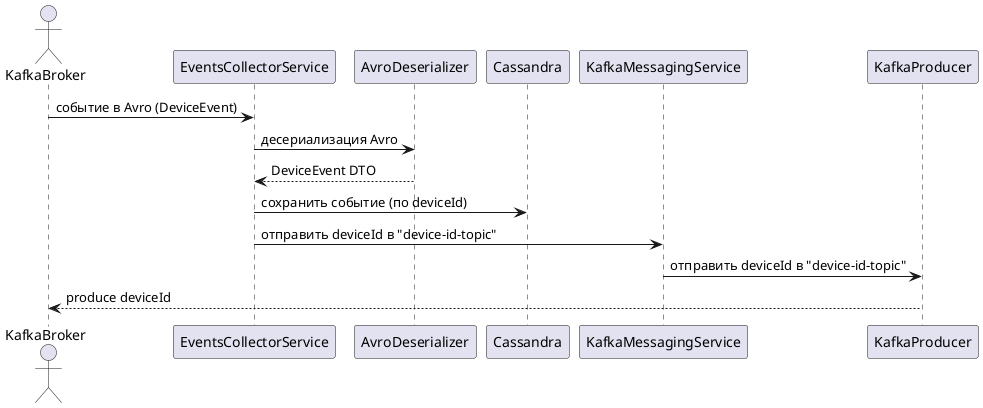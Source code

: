 @startuml
actor KafkaBroker
participant "EventsCollectorService" as ECS
participant "AvroDeserializer" as AVRO
participant "Cassandra" as DB
participant "KafkaMessagingService" as KMS
participant "KafkaProducer" as KP

KafkaBroker -> ECS : событие в Avro (DeviceEvent)
ECS -> AVRO : десериализация Avro
AVRO --> ECS : DeviceEvent DTO
ECS -> DB : сохранить событие (по deviceId)
ECS -> KMS: отправить deviceId в "device-id-topic"
KMS-> KP: отправить deviceId в "device-id-topic"
KP --> KafkaBroker : produce deviceId
@enduml